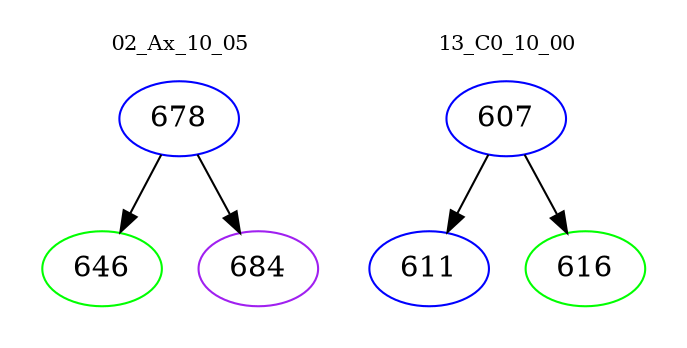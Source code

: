digraph{
subgraph cluster_0 {
color = white
label = "02_Ax_10_05";
fontsize=10;
T0_678 [label="678", color="blue"]
T0_678 -> T0_646 [color="black"]
T0_646 [label="646", color="green"]
T0_678 -> T0_684 [color="black"]
T0_684 [label="684", color="purple"]
}
subgraph cluster_1 {
color = white
label = "13_C0_10_00";
fontsize=10;
T1_607 [label="607", color="blue"]
T1_607 -> T1_611 [color="black"]
T1_611 [label="611", color="blue"]
T1_607 -> T1_616 [color="black"]
T1_616 [label="616", color="green"]
}
}
